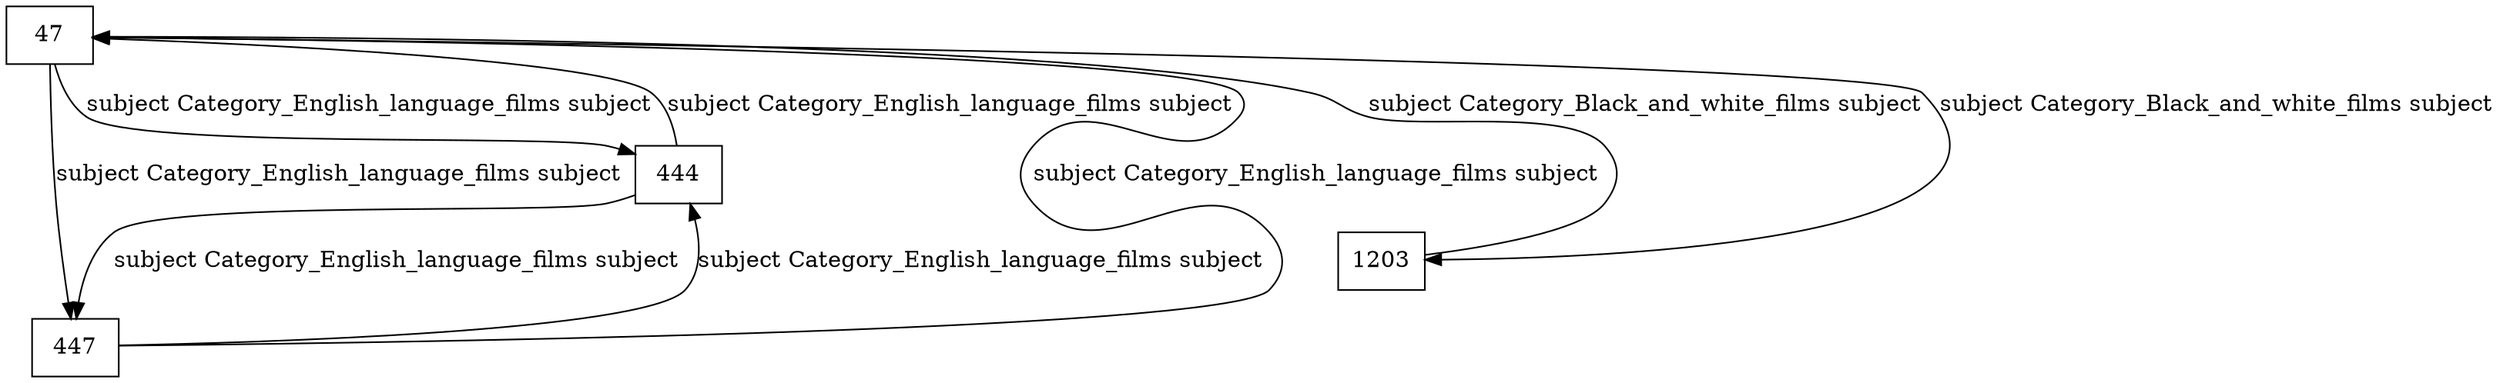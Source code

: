 digraph dbpedia {
"47" [shape=box];
"444" [shape=box];
"447" [shape=box];
"1203" [shape=box];

"47" -> "447" [weight=0.5625;label="subject Category_English_language_films subject"];
"1203" -> "47" [weight=0.5625;label="subject Category_Black_and_white_films subject"];
"47" -> "444" [weight=0.5625;label="subject Category_English_language_films subject"];
"447" -> "444" [weight=0.5625;label="subject Category_English_language_films subject"];
"444" -> "447" [weight=0.5625;label="subject Category_English_language_films subject"];
"47" -> "1203" [weight=0.5625;label="subject Category_Black_and_white_films subject"];
"447" -> "47" [weight=0.5625;label="subject Category_English_language_films subject"];
"444" -> "47" [weight=0.5625;label="subject Category_English_language_films subject"];
}
